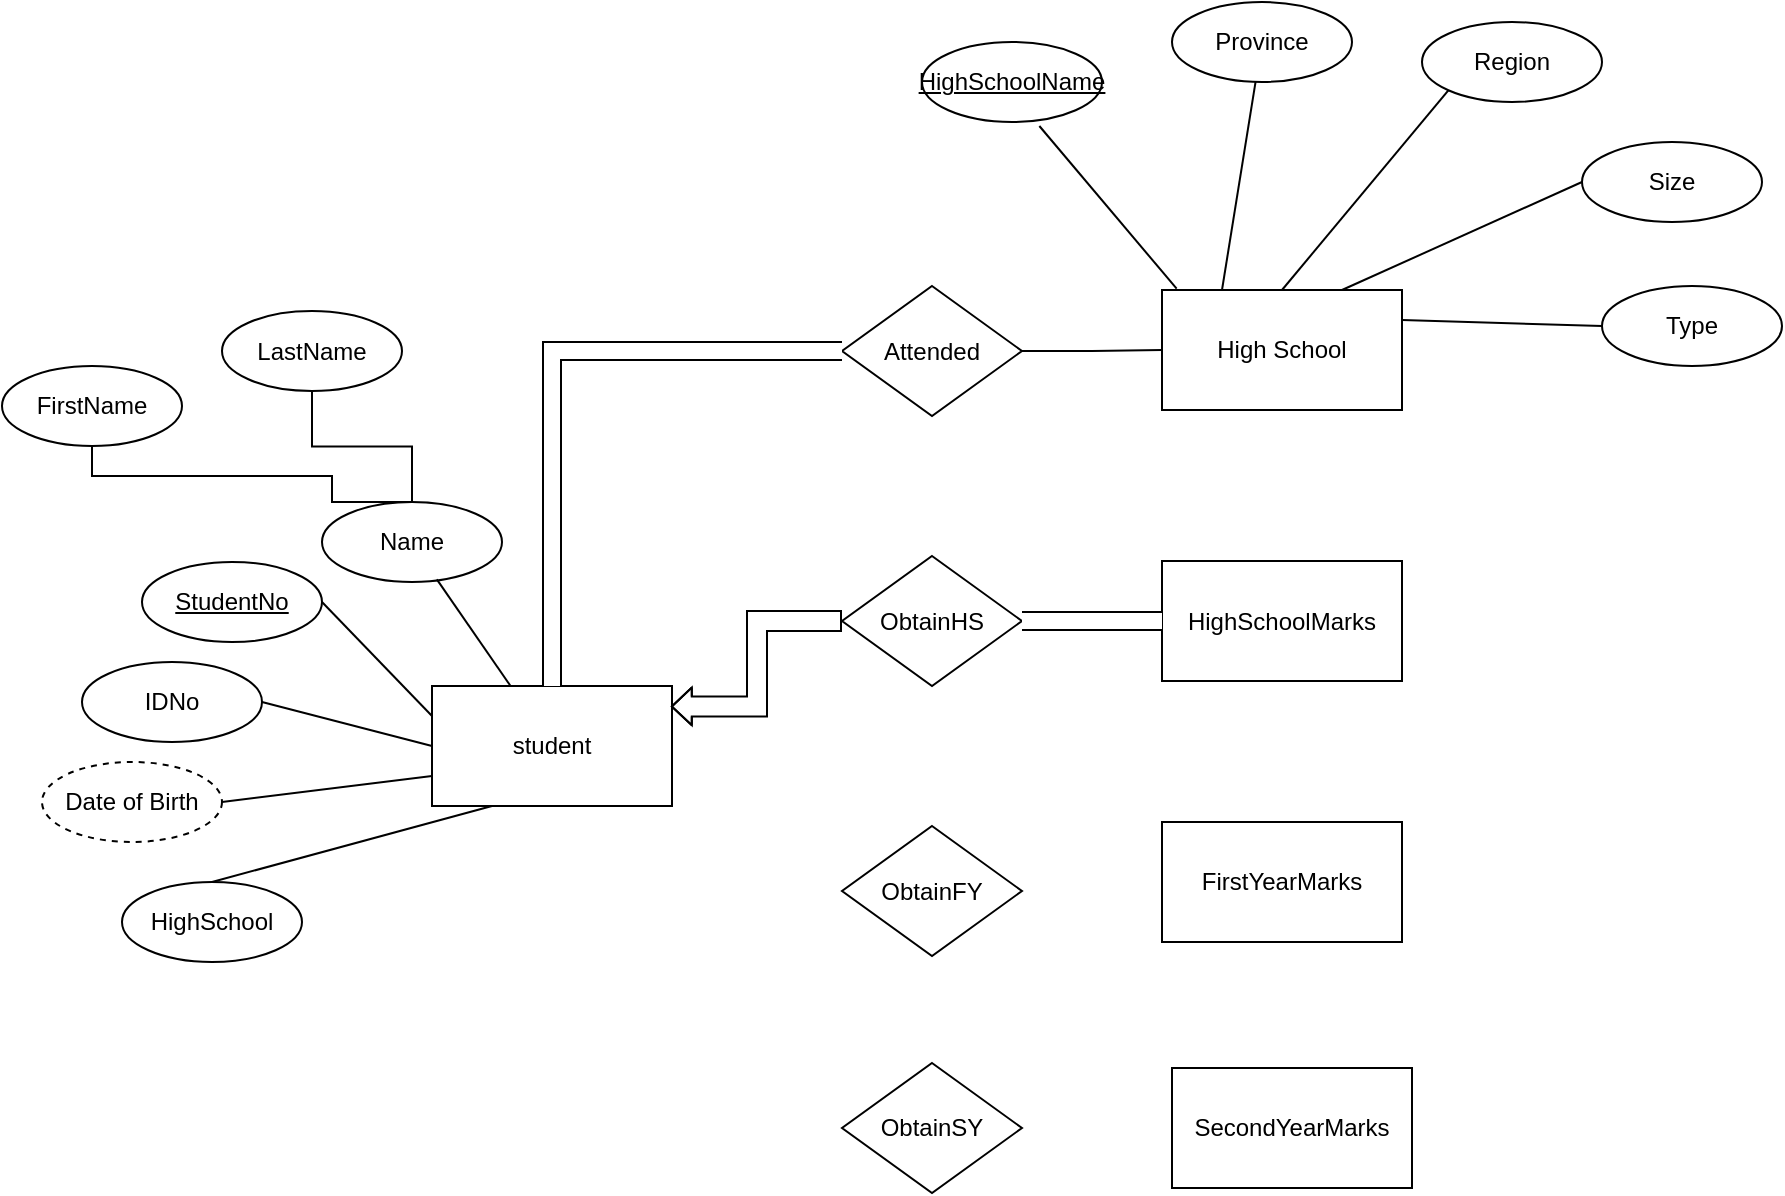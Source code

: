 <mxfile version="24.3.1" type="github">
  <diagram id="R2lEEEUBdFMjLlhIrx00" name="Page-1">
    <mxGraphModel dx="1843" dy="1615" grid="1" gridSize="10" guides="1" tooltips="1" connect="1" arrows="1" fold="1" page="1" pageScale="1" pageWidth="850" pageHeight="1100" math="0" shadow="0" extFonts="Permanent Marker^https://fonts.googleapis.com/css?family=Permanent+Marker">
      <root>
        <mxCell id="0" />
        <mxCell id="1" parent="0" />
        <mxCell id="IhdsTtRUpXvqoFYhtNvG-1" value="student" style="rounded=0;whiteSpace=wrap;html=1;" vertex="1" parent="1">
          <mxGeometry x="55" y="312" width="120" height="60" as="geometry" />
        </mxCell>
        <mxCell id="IhdsTtRUpXvqoFYhtNvG-2" value="High School" style="rounded=0;whiteSpace=wrap;html=1;" vertex="1" parent="1">
          <mxGeometry x="420" y="114" width="120" height="60" as="geometry" />
        </mxCell>
        <mxCell id="IhdsTtRUpXvqoFYhtNvG-3" value="HighSchoolMarks" style="rounded=0;whiteSpace=wrap;html=1;" vertex="1" parent="1">
          <mxGeometry x="420" y="249.5" width="120" height="60" as="geometry" />
        </mxCell>
        <mxCell id="IhdsTtRUpXvqoFYhtNvG-4" value="FirstYearMarks" style="rounded=0;whiteSpace=wrap;html=1;" vertex="1" parent="1">
          <mxGeometry x="420" y="380" width="120" height="60" as="geometry" />
        </mxCell>
        <mxCell id="IhdsTtRUpXvqoFYhtNvG-5" value="SecondYearMarks" style="rounded=0;whiteSpace=wrap;html=1;" vertex="1" parent="1">
          <mxGeometry x="425" y="503" width="120" height="60" as="geometry" />
        </mxCell>
        <mxCell id="IhdsTtRUpXvqoFYhtNvG-7" value="Name" style="ellipse;whiteSpace=wrap;html=1;" vertex="1" parent="1">
          <mxGeometry y="220" width="90" height="40" as="geometry" />
        </mxCell>
        <mxCell id="IhdsTtRUpXvqoFYhtNvG-8" value="FirstName" style="ellipse;whiteSpace=wrap;html=1;" vertex="1" parent="1">
          <mxGeometry x="-160" y="152" width="90" height="40" as="geometry" />
        </mxCell>
        <mxCell id="IhdsTtRUpXvqoFYhtNvG-12" style="edgeStyle=orthogonalEdgeStyle;rounded=0;orthogonalLoop=1;jettySize=auto;html=1;exitX=0.5;exitY=1;exitDx=0;exitDy=0;endArrow=none;endFill=0;" edge="1" parent="1" source="IhdsTtRUpXvqoFYhtNvG-9" target="IhdsTtRUpXvqoFYhtNvG-7">
          <mxGeometry relative="1" as="geometry" />
        </mxCell>
        <mxCell id="IhdsTtRUpXvqoFYhtNvG-9" value="LastName" style="ellipse;whiteSpace=wrap;html=1;" vertex="1" parent="1">
          <mxGeometry x="-50" y="124.5" width="90" height="40" as="geometry" />
        </mxCell>
        <mxCell id="IhdsTtRUpXvqoFYhtNvG-13" style="edgeStyle=orthogonalEdgeStyle;rounded=0;orthogonalLoop=1;jettySize=auto;html=1;exitX=0.5;exitY=1;exitDx=0;exitDy=0;entryX=0.5;entryY=0;entryDx=0;entryDy=0;endArrow=none;endFill=0;" edge="1" parent="1" source="IhdsTtRUpXvqoFYhtNvG-8" target="IhdsTtRUpXvqoFYhtNvG-7">
          <mxGeometry relative="1" as="geometry">
            <Array as="points">
              <mxPoint x="-115" y="207" />
              <mxPoint x="5" y="207" />
            </Array>
          </mxGeometry>
        </mxCell>
        <mxCell id="IhdsTtRUpXvqoFYhtNvG-19" value="Date of Birth" style="ellipse;whiteSpace=wrap;html=1;dashed=1;" vertex="1" parent="1">
          <mxGeometry x="-140" y="350" width="90" height="40" as="geometry" />
        </mxCell>
        <mxCell id="IhdsTtRUpXvqoFYhtNvG-20" value="IDNo" style="ellipse;whiteSpace=wrap;html=1;" vertex="1" parent="1">
          <mxGeometry x="-120" y="300" width="90" height="40" as="geometry" />
        </mxCell>
        <mxCell id="IhdsTtRUpXvqoFYhtNvG-21" value="&lt;u&gt;StudentNo&lt;/u&gt;" style="ellipse;whiteSpace=wrap;html=1;" vertex="1" parent="1">
          <mxGeometry x="-90" y="250" width="90" height="40" as="geometry" />
        </mxCell>
        <mxCell id="IhdsTtRUpXvqoFYhtNvG-22" value="HighSchool" style="ellipse;whiteSpace=wrap;html=1;" vertex="1" parent="1">
          <mxGeometry x="-100" y="410" width="90" height="40" as="geometry" />
        </mxCell>
        <mxCell id="IhdsTtRUpXvqoFYhtNvG-24" value="" style="endArrow=none;html=1;rounded=0;entryX=0.638;entryY=0.967;entryDx=0;entryDy=0;entryPerimeter=0;" edge="1" parent="1" source="IhdsTtRUpXvqoFYhtNvG-1" target="IhdsTtRUpXvqoFYhtNvG-7">
          <mxGeometry width="50" height="50" relative="1" as="geometry">
            <mxPoint y="332" as="sourcePoint" />
            <mxPoint x="50" y="282" as="targetPoint" />
          </mxGeometry>
        </mxCell>
        <mxCell id="IhdsTtRUpXvqoFYhtNvG-25" value="" style="endArrow=none;html=1;rounded=0;exitX=0;exitY=0.25;exitDx=0;exitDy=0;entryX=1;entryY=0.5;entryDx=0;entryDy=0;" edge="1" parent="1" source="IhdsTtRUpXvqoFYhtNvG-1" target="IhdsTtRUpXvqoFYhtNvG-21">
          <mxGeometry width="50" height="50" relative="1" as="geometry">
            <mxPoint x="25" y="372" as="sourcePoint" />
            <mxPoint x="-15" y="326" as="targetPoint" />
          </mxGeometry>
        </mxCell>
        <mxCell id="IhdsTtRUpXvqoFYhtNvG-26" value="" style="endArrow=none;html=1;rounded=0;entryX=1;entryY=0.5;entryDx=0;entryDy=0;exitX=0;exitY=0.5;exitDx=0;exitDy=0;" edge="1" parent="1" source="IhdsTtRUpXvqoFYhtNvG-1" target="IhdsTtRUpXvqoFYhtNvG-20">
          <mxGeometry width="50" height="50" relative="1" as="geometry">
            <mxPoint x="50" y="340" as="sourcePoint" />
            <mxPoint x="-35" y="382" as="targetPoint" />
          </mxGeometry>
        </mxCell>
        <mxCell id="IhdsTtRUpXvqoFYhtNvG-27" value="" style="endArrow=none;html=1;rounded=0;entryX=1;entryY=0.5;entryDx=0;entryDy=0;exitX=0;exitY=0.75;exitDx=0;exitDy=0;" edge="1" parent="1" source="IhdsTtRUpXvqoFYhtNvG-1" target="IhdsTtRUpXvqoFYhtNvG-19">
          <mxGeometry width="50" height="50" relative="1" as="geometry">
            <mxPoint x="50" y="360" as="sourcePoint" />
            <mxPoint x="-30" y="392" as="targetPoint" />
          </mxGeometry>
        </mxCell>
        <mxCell id="IhdsTtRUpXvqoFYhtNvG-28" value="" style="endArrow=none;html=1;rounded=0;exitX=0.25;exitY=1;exitDx=0;exitDy=0;entryX=0.5;entryY=0;entryDx=0;entryDy=0;" edge="1" parent="1" source="IhdsTtRUpXvqoFYhtNvG-1" target="IhdsTtRUpXvqoFYhtNvG-22">
          <mxGeometry width="50" height="50" relative="1" as="geometry">
            <mxPoint x="72" y="382" as="sourcePoint" />
            <mxPoint x="-5" y="462" as="targetPoint" />
          </mxGeometry>
        </mxCell>
        <mxCell id="IhdsTtRUpXvqoFYhtNvG-45" style="edgeStyle=orthogonalEdgeStyle;rounded=0;orthogonalLoop=1;jettySize=auto;html=1;exitX=1;exitY=0.5;exitDx=0;exitDy=0;endArrow=none;endFill=0;" edge="1" parent="1" source="IhdsTtRUpXvqoFYhtNvG-30" target="IhdsTtRUpXvqoFYhtNvG-2">
          <mxGeometry relative="1" as="geometry" />
        </mxCell>
        <mxCell id="IhdsTtRUpXvqoFYhtNvG-30" value="Attended" style="rhombus;whiteSpace=wrap;html=1;" vertex="1" parent="1">
          <mxGeometry x="260" y="112" width="90" height="65" as="geometry" />
        </mxCell>
        <mxCell id="IhdsTtRUpXvqoFYhtNvG-33" value="&lt;u&gt;HighSchoolName&lt;/u&gt;" style="ellipse;whiteSpace=wrap;html=1;" vertex="1" parent="1">
          <mxGeometry x="300" y="-10" width="90" height="40" as="geometry" />
        </mxCell>
        <mxCell id="IhdsTtRUpXvqoFYhtNvG-34" value="Province" style="ellipse;whiteSpace=wrap;html=1;" vertex="1" parent="1">
          <mxGeometry x="425" y="-30" width="90" height="40" as="geometry" />
        </mxCell>
        <mxCell id="IhdsTtRUpXvqoFYhtNvG-35" value="Region" style="ellipse;whiteSpace=wrap;html=1;" vertex="1" parent="1">
          <mxGeometry x="550" y="-20" width="90" height="40" as="geometry" />
        </mxCell>
        <mxCell id="IhdsTtRUpXvqoFYhtNvG-36" value="Size" style="ellipse;whiteSpace=wrap;html=1;" vertex="1" parent="1">
          <mxGeometry x="630" y="40" width="90" height="40" as="geometry" />
        </mxCell>
        <mxCell id="IhdsTtRUpXvqoFYhtNvG-38" value="Type" style="ellipse;whiteSpace=wrap;html=1;" vertex="1" parent="1">
          <mxGeometry x="640" y="112" width="90" height="40" as="geometry" />
        </mxCell>
        <mxCell id="IhdsTtRUpXvqoFYhtNvG-39" value="" style="endArrow=none;html=1;rounded=0;entryX=0.652;entryY=1.05;entryDx=0;entryDy=0;entryPerimeter=0;exitX=0.061;exitY=-0.011;exitDx=0;exitDy=0;exitPerimeter=0;" edge="1" parent="1" source="IhdsTtRUpXvqoFYhtNvG-2" target="IhdsTtRUpXvqoFYhtNvG-33">
          <mxGeometry width="50" height="50" relative="1" as="geometry">
            <mxPoint x="425" y="83" as="sourcePoint" />
            <mxPoint x="365" y="37" as="targetPoint" />
          </mxGeometry>
        </mxCell>
        <mxCell id="IhdsTtRUpXvqoFYhtNvG-40" value="" style="endArrow=none;html=1;rounded=0;exitX=0.25;exitY=0;exitDx=0;exitDy=0;" edge="1" parent="1" source="IhdsTtRUpXvqoFYhtNvG-2" target="IhdsTtRUpXvqoFYhtNvG-34">
          <mxGeometry width="50" height="50" relative="1" as="geometry">
            <mxPoint x="437" y="119" as="sourcePoint" />
            <mxPoint x="369" y="42" as="targetPoint" />
          </mxGeometry>
        </mxCell>
        <mxCell id="IhdsTtRUpXvqoFYhtNvG-41" value="" style="endArrow=none;html=1;rounded=0;exitX=0.5;exitY=0;exitDx=0;exitDy=0;entryX=0;entryY=1;entryDx=0;entryDy=0;" edge="1" parent="1" source="IhdsTtRUpXvqoFYhtNvG-2" target="IhdsTtRUpXvqoFYhtNvG-35">
          <mxGeometry width="50" height="50" relative="1" as="geometry">
            <mxPoint x="460" y="120" as="sourcePoint" />
            <mxPoint x="477" y="20" as="targetPoint" />
          </mxGeometry>
        </mxCell>
        <mxCell id="IhdsTtRUpXvqoFYhtNvG-42" value="" style="endArrow=none;html=1;rounded=0;entryX=0;entryY=0.5;entryDx=0;entryDy=0;exitX=0.75;exitY=0;exitDx=0;exitDy=0;" edge="1" parent="1" source="IhdsTtRUpXvqoFYhtNvG-2" target="IhdsTtRUpXvqoFYhtNvG-36">
          <mxGeometry width="50" height="50" relative="1" as="geometry">
            <mxPoint x="510" y="110" as="sourcePoint" />
            <mxPoint x="573" y="24" as="targetPoint" />
          </mxGeometry>
        </mxCell>
        <mxCell id="IhdsTtRUpXvqoFYhtNvG-43" value="" style="endArrow=none;html=1;rounded=0;entryX=0;entryY=0.5;entryDx=0;entryDy=0;exitX=1;exitY=0.25;exitDx=0;exitDy=0;" edge="1" parent="1" source="IhdsTtRUpXvqoFYhtNvG-2" target="IhdsTtRUpXvqoFYhtNvG-38">
          <mxGeometry width="50" height="50" relative="1" as="geometry">
            <mxPoint x="520" y="120" as="sourcePoint" />
            <mxPoint x="640" y="70" as="targetPoint" />
          </mxGeometry>
        </mxCell>
        <mxCell id="IhdsTtRUpXvqoFYhtNvG-47" value="ObtainSY" style="rhombus;whiteSpace=wrap;html=1;" vertex="1" parent="1">
          <mxGeometry x="260" y="500.5" width="90" height="65" as="geometry" />
        </mxCell>
        <mxCell id="IhdsTtRUpXvqoFYhtNvG-48" value="ObtainHS" style="rhombus;whiteSpace=wrap;html=1;" vertex="1" parent="1">
          <mxGeometry x="260" y="247" width="90" height="65" as="geometry" />
        </mxCell>
        <mxCell id="IhdsTtRUpXvqoFYhtNvG-49" value="ObtainFY" style="rhombus;whiteSpace=wrap;html=1;" vertex="1" parent="1">
          <mxGeometry x="260" y="382" width="90" height="65" as="geometry" />
        </mxCell>
        <mxCell id="IhdsTtRUpXvqoFYhtNvG-51" value="" style="shape=filledEdge;curved=0;rounded=0;fixDash=1;endArrow=none;strokeWidth=10;fillColor=#ffffff;edgeStyle=orthogonalEdgeStyle;html=1;exitX=0.5;exitY=0;exitDx=0;exitDy=0;entryX=0;entryY=0.5;entryDx=0;entryDy=0;" edge="1" parent="1" source="IhdsTtRUpXvqoFYhtNvG-1" target="IhdsTtRUpXvqoFYhtNvG-30">
          <mxGeometry width="60" height="40" relative="1" as="geometry">
            <mxPoint x="-40" y="100" as="sourcePoint" />
            <mxPoint x="20" y="60" as="targetPoint" />
          </mxGeometry>
        </mxCell>
        <mxCell id="IhdsTtRUpXvqoFYhtNvG-55" value="" style="shape=filledEdge;curved=0;rounded=0;fixDash=1;endArrow=none;strokeWidth=10;fillColor=#ffffff;edgeStyle=orthogonalEdgeStyle;html=1;exitX=1;exitY=0.5;exitDx=0;exitDy=0;entryX=0;entryY=0.5;entryDx=0;entryDy=0;" edge="1" parent="1" source="IhdsTtRUpXvqoFYhtNvG-48" target="IhdsTtRUpXvqoFYhtNvG-3">
          <mxGeometry width="60" height="40" relative="1" as="geometry">
            <mxPoint x="125" y="322" as="sourcePoint" />
            <mxPoint x="270" y="155" as="targetPoint" />
          </mxGeometry>
        </mxCell>
        <mxCell id="IhdsTtRUpXvqoFYhtNvG-58" style="edgeStyle=orthogonalEdgeStyle;rounded=0;orthogonalLoop=1;jettySize=auto;html=1;exitX=0;exitY=0.5;exitDx=0;exitDy=0;entryX=0.995;entryY=0.17;entryDx=0;entryDy=0;entryPerimeter=0;shape=flexArrow;endWidth=7.857;endSize=3;startSize=0;" edge="1" parent="1" source="IhdsTtRUpXvqoFYhtNvG-48" target="IhdsTtRUpXvqoFYhtNvG-1">
          <mxGeometry relative="1" as="geometry" />
        </mxCell>
      </root>
    </mxGraphModel>
  </diagram>
</mxfile>
